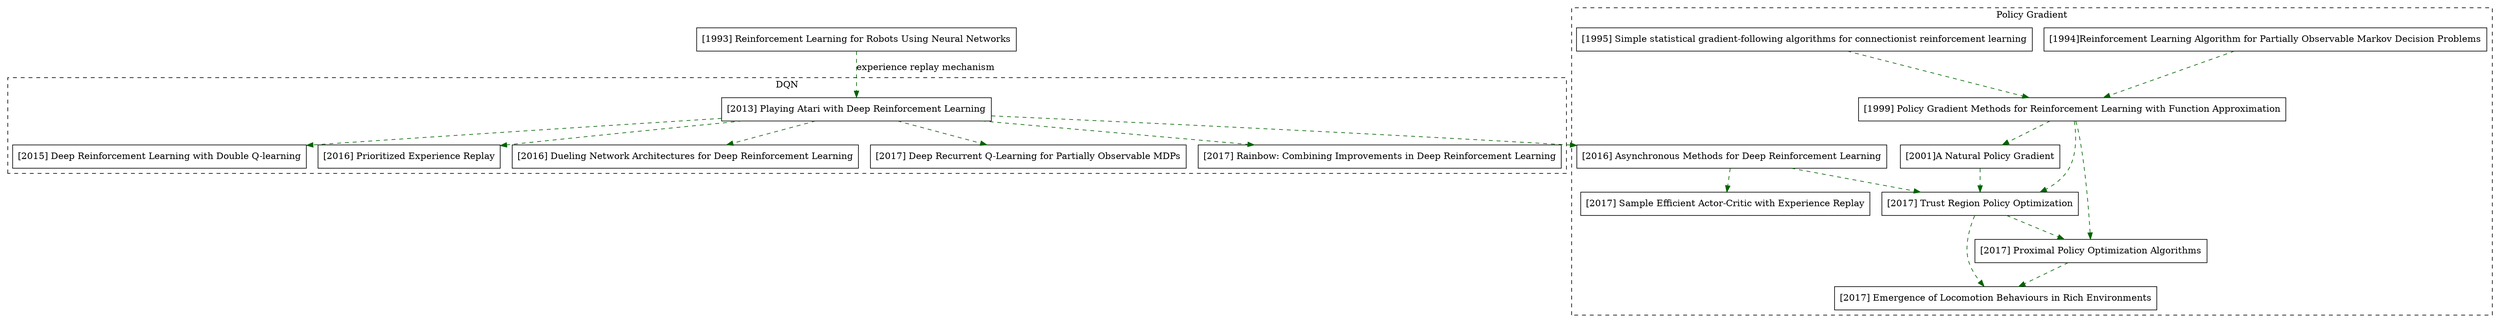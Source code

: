 digraph ML_Math{           //设置分辨率

	{
		node[shape=box]
		
		//1993
		a1993[label="[1993] Reinforcement Learning for Robots Using Neural Networks"];
		//1994
		a1994[label="[1994]Reinforcement Learning Algorithm for Partially Observable Markov Decision Problems"]
		//1995
		a1995[label="[1995] Simple statistical gradient-following algorithms for connectionist reinforcement learning"]
		//1999
		a1999[label="[1999] Policy Gradient Methods for Reinforcement Learning with Function Approximation"]
		//2001
		a2001[label="[2001]A Natural Policy Gradient"]
		//2013
		a2013[label="[2013] Playing Atari with Deep Reinforcement Learning"];
		//2015
		a2015[label="[2015] Deep Reinforcement Learning with Double Q-learning"]
		//2016
		a2016[label="[2016] Prioritized Experience Replay"]
		b2016[label="[2016] Dueling Network Architectures for Deep Reinforcement Learning"]
		c2016[label="[2016] Asynchronous Methods for Deep Reinforcement Learning"]
		//2017
		a2017[label="[2017] Deep Recurrent Q-Learning for Partially Observable MDPs"]
		b2017[label="[2017] Rainbow: Combining Improvements in Deep Reinforcement Learning"]
		c2017[label="[2017] Trust Region Policy Optimization"]
		d2017[label="[2017] Emergence of Locomotion Behaviours in Rich Environments"]
		e2017[label="[2017] Proximal Policy Optimization Algorithms"]
		f2017[label="[2017] Sample Efficient Actor-Critic with Experience Replay"]
	}


	{
		edge[color=darkgreen,style=dashed]
		a1993->a2013[label="experience replay mechanism"];
		a2013->a2015;
		a2013->a2016;
		a2013->b2016;
		a2013->a2017;
		a2013->b2017;
		c2016->c2017;
		c2017->d2017;
		c2017->e2017
		a2013->c2016;
		a1999->e2017;
		a1999->c2017;
		e2017->d2017;
		a2001->c2017;
		a1999->a2001;
		a1995->a1999;
		a1994->a1999;
		c2016->f2017;
	}
	subgraph cluster_dqn{
		label="DQN"
		style="dashed"
		node [shape = box, color = blue]
		a2013; a2015; a2016; b2016; b2017;a2017;
	}
	subgraph cluster_pg{
		label="Policy Gradient"
		style="dashed"
		node [shape = box, color = blue]
		c2016;d2017;c2017;e2017;a1999;a2001;a1995;a1994;f2017;
	}
	
}